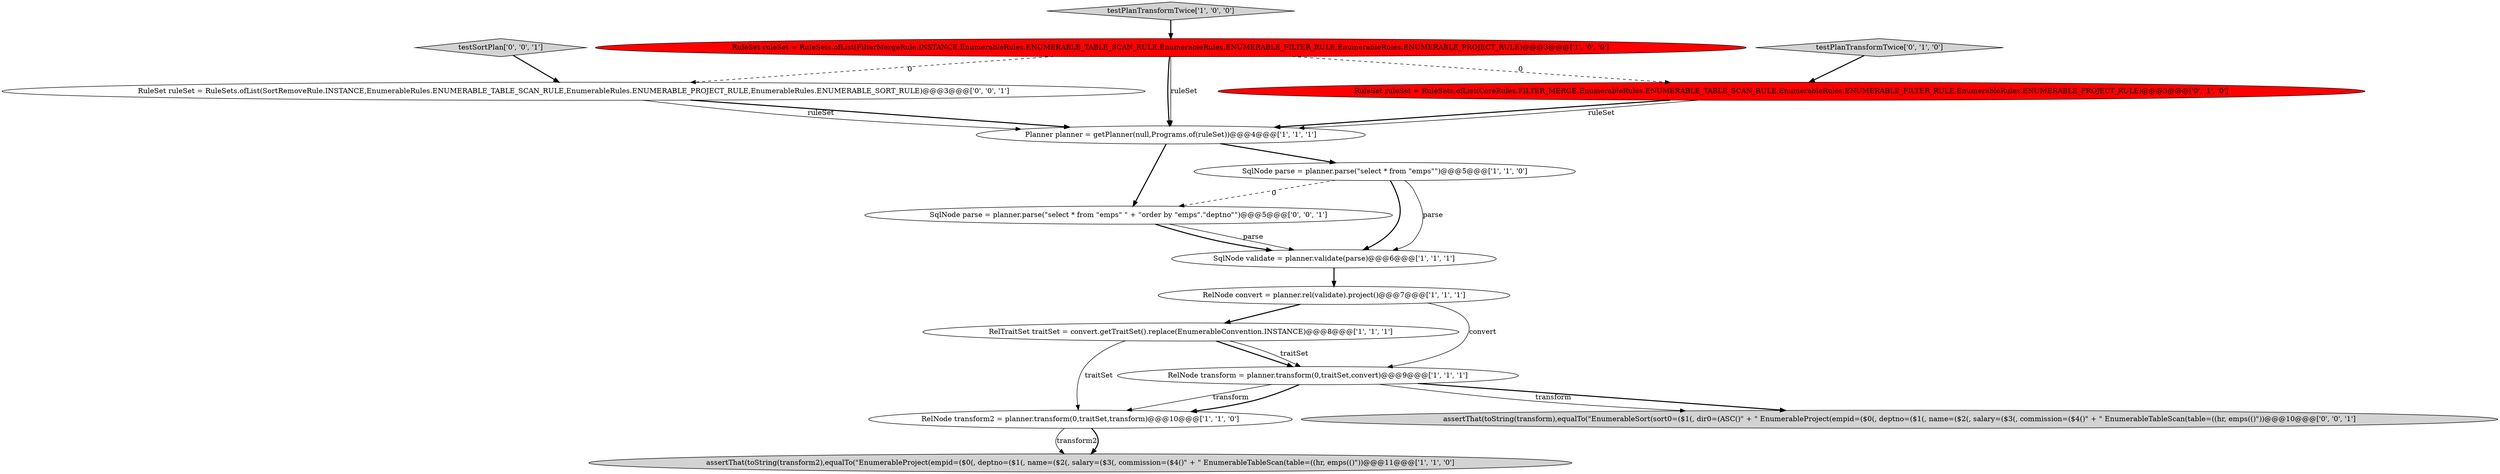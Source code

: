 digraph {
2 [style = filled, label = "RelNode convert = planner.rel(validate).project()@@@7@@@['1', '1', '1']", fillcolor = white, shape = ellipse image = "AAA0AAABBB1BBB"];
7 [style = filled, label = "RelNode transform = planner.transform(0,traitSet,convert)@@@9@@@['1', '1', '1']", fillcolor = white, shape = ellipse image = "AAA0AAABBB1BBB"];
8 [style = filled, label = "assertThat(toString(transform2),equalTo(\"EnumerableProject(empid=($0(, deptno=($1(, name=($2(, salary=($3(, commission=($4()\" + \" EnumerableTableScan(table=((hr, emps(()\"))@@@11@@@['1', '1', '0']", fillcolor = lightgray, shape = ellipse image = "AAA0AAABBB1BBB"];
0 [style = filled, label = "testPlanTransformTwice['1', '0', '0']", fillcolor = lightgray, shape = diamond image = "AAA0AAABBB1BBB"];
12 [style = filled, label = "RuleSet ruleSet = RuleSets.ofList(SortRemoveRule.INSTANCE,EnumerableRules.ENUMERABLE_TABLE_SCAN_RULE,EnumerableRules.ENUMERABLE_PROJECT_RULE,EnumerableRules.ENUMERABLE_SORT_RULE)@@@3@@@['0', '0', '1']", fillcolor = white, shape = ellipse image = "AAA0AAABBB3BBB"];
13 [style = filled, label = "assertThat(toString(transform),equalTo(\"EnumerableSort(sort0=($1(, dir0=(ASC()\" + \" EnumerableProject(empid=($0(, deptno=($1(, name=($2(, salary=($3(, commission=($4()\" + \" EnumerableTableScan(table=((hr, emps(()\"))@@@10@@@['0', '0', '1']", fillcolor = lightgray, shape = ellipse image = "AAA0AAABBB3BBB"];
15 [style = filled, label = "testSortPlan['0', '0', '1']", fillcolor = lightgray, shape = diamond image = "AAA0AAABBB3BBB"];
10 [style = filled, label = "testPlanTransformTwice['0', '1', '0']", fillcolor = lightgray, shape = diamond image = "AAA0AAABBB2BBB"];
11 [style = filled, label = "RuleSet ruleSet = RuleSets.ofList(CoreRules.FILTER_MERGE,EnumerableRules.ENUMERABLE_TABLE_SCAN_RULE,EnumerableRules.ENUMERABLE_FILTER_RULE,EnumerableRules.ENUMERABLE_PROJECT_RULE)@@@3@@@['0', '1', '0']", fillcolor = red, shape = ellipse image = "AAA1AAABBB2BBB"];
5 [style = filled, label = "RelTraitSet traitSet = convert.getTraitSet().replace(EnumerableConvention.INSTANCE)@@@8@@@['1', '1', '1']", fillcolor = white, shape = ellipse image = "AAA0AAABBB1BBB"];
9 [style = filled, label = "RuleSet ruleSet = RuleSets.ofList(FilterMergeRule.INSTANCE,EnumerableRules.ENUMERABLE_TABLE_SCAN_RULE,EnumerableRules.ENUMERABLE_FILTER_RULE,EnumerableRules.ENUMERABLE_PROJECT_RULE)@@@3@@@['1', '0', '0']", fillcolor = red, shape = ellipse image = "AAA1AAABBB1BBB"];
4 [style = filled, label = "SqlNode validate = planner.validate(parse)@@@6@@@['1', '1', '1']", fillcolor = white, shape = ellipse image = "AAA0AAABBB1BBB"];
14 [style = filled, label = "SqlNode parse = planner.parse(\"select * from \"emps\" \" + \"order by \"emps\".\"deptno\"\")@@@5@@@['0', '0', '1']", fillcolor = white, shape = ellipse image = "AAA0AAABBB3BBB"];
3 [style = filled, label = "SqlNode parse = planner.parse(\"select * from \"emps\"\")@@@5@@@['1', '1', '0']", fillcolor = white, shape = ellipse image = "AAA0AAABBB1BBB"];
1 [style = filled, label = "Planner planner = getPlanner(null,Programs.of(ruleSet))@@@4@@@['1', '1', '1']", fillcolor = white, shape = ellipse image = "AAA0AAABBB1BBB"];
6 [style = filled, label = "RelNode transform2 = planner.transform(0,traitSet,transform)@@@10@@@['1', '1', '0']", fillcolor = white, shape = ellipse image = "AAA0AAABBB1BBB"];
7->13 [style = bold, label=""];
7->13 [style = solid, label="transform"];
0->9 [style = bold, label=""];
11->1 [style = bold, label=""];
7->6 [style = solid, label="transform"];
6->8 [style = solid, label="transform2"];
1->3 [style = bold, label=""];
4->2 [style = bold, label=""];
5->6 [style = solid, label="traitSet"];
3->4 [style = solid, label="parse"];
12->1 [style = bold, label=""];
3->4 [style = bold, label=""];
11->1 [style = solid, label="ruleSet"];
9->1 [style = solid, label="ruleSet"];
6->8 [style = bold, label=""];
7->6 [style = bold, label=""];
12->1 [style = solid, label="ruleSet"];
9->11 [style = dashed, label="0"];
5->7 [style = bold, label=""];
1->14 [style = bold, label=""];
15->12 [style = bold, label=""];
9->12 [style = dashed, label="0"];
3->14 [style = dashed, label="0"];
9->1 [style = bold, label=""];
5->7 [style = solid, label="traitSet"];
2->7 [style = solid, label="convert"];
14->4 [style = solid, label="parse"];
2->5 [style = bold, label=""];
14->4 [style = bold, label=""];
10->11 [style = bold, label=""];
}

